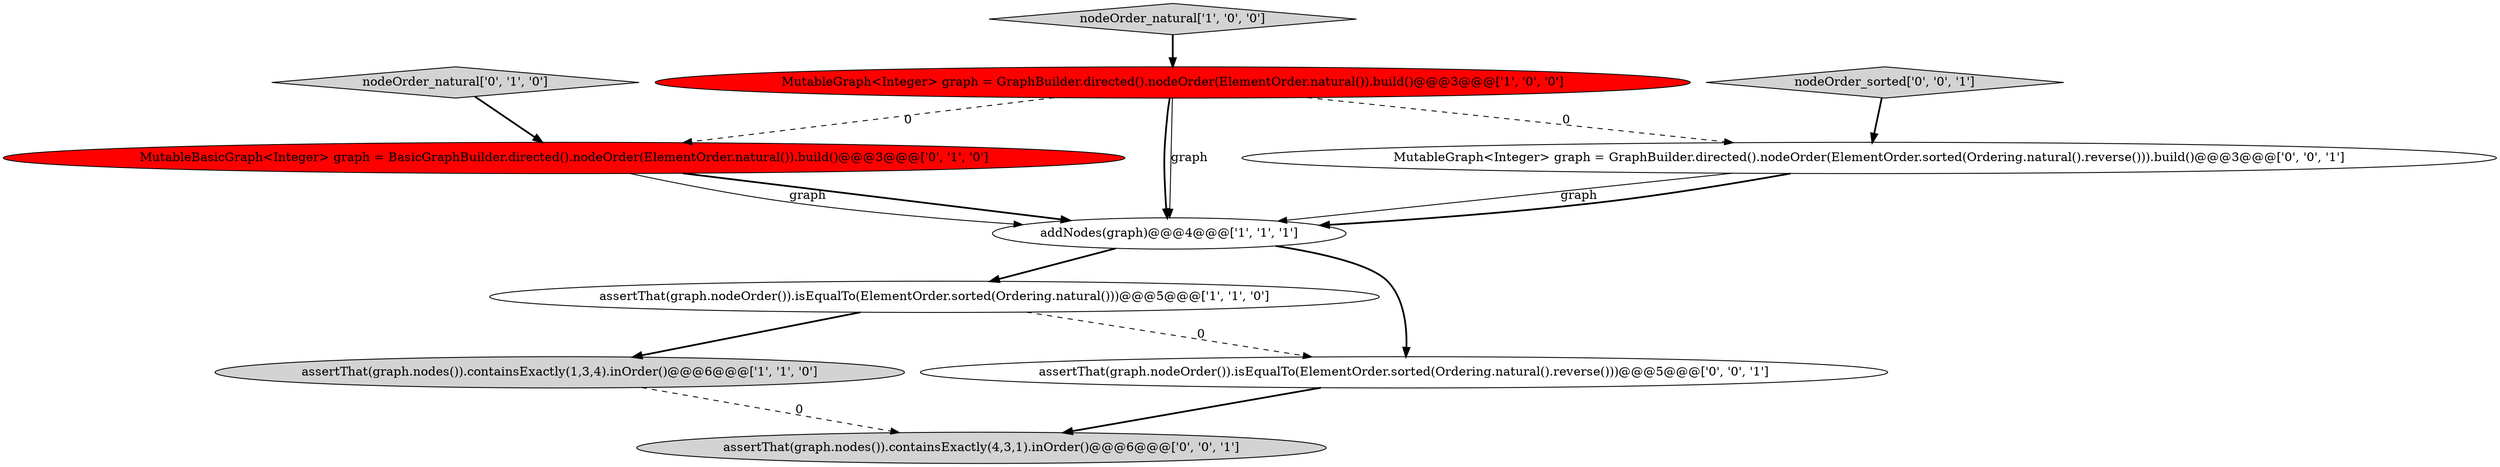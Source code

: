 digraph {
8 [style = filled, label = "assertThat(graph.nodes()).containsExactly(4,3,1).inOrder()@@@6@@@['0', '0', '1']", fillcolor = lightgray, shape = ellipse image = "AAA0AAABBB3BBB"];
3 [style = filled, label = "nodeOrder_natural['1', '0', '0']", fillcolor = lightgray, shape = diamond image = "AAA0AAABBB1BBB"];
5 [style = filled, label = "MutableBasicGraph<Integer> graph = BasicGraphBuilder.directed().nodeOrder(ElementOrder.natural()).build()@@@3@@@['0', '1', '0']", fillcolor = red, shape = ellipse image = "AAA1AAABBB2BBB"];
1 [style = filled, label = "assertThat(graph.nodeOrder()).isEqualTo(ElementOrder.sorted(Ordering.natural()))@@@5@@@['1', '1', '0']", fillcolor = white, shape = ellipse image = "AAA0AAABBB1BBB"];
10 [style = filled, label = "assertThat(graph.nodeOrder()).isEqualTo(ElementOrder.sorted(Ordering.natural().reverse()))@@@5@@@['0', '0', '1']", fillcolor = white, shape = ellipse image = "AAA0AAABBB3BBB"];
7 [style = filled, label = "nodeOrder_sorted['0', '0', '1']", fillcolor = lightgray, shape = diamond image = "AAA0AAABBB3BBB"];
9 [style = filled, label = "MutableGraph<Integer> graph = GraphBuilder.directed().nodeOrder(ElementOrder.sorted(Ordering.natural().reverse())).build()@@@3@@@['0', '0', '1']", fillcolor = white, shape = ellipse image = "AAA0AAABBB3BBB"];
4 [style = filled, label = "addNodes(graph)@@@4@@@['1', '1', '1']", fillcolor = white, shape = ellipse image = "AAA0AAABBB1BBB"];
6 [style = filled, label = "nodeOrder_natural['0', '1', '0']", fillcolor = lightgray, shape = diamond image = "AAA0AAABBB2BBB"];
0 [style = filled, label = "MutableGraph<Integer> graph = GraphBuilder.directed().nodeOrder(ElementOrder.natural()).build()@@@3@@@['1', '0', '0']", fillcolor = red, shape = ellipse image = "AAA1AAABBB1BBB"];
2 [style = filled, label = "assertThat(graph.nodes()).containsExactly(1,3,4).inOrder()@@@6@@@['1', '1', '0']", fillcolor = lightgray, shape = ellipse image = "AAA0AAABBB1BBB"];
7->9 [style = bold, label=""];
4->10 [style = bold, label=""];
6->5 [style = bold, label=""];
4->1 [style = bold, label=""];
1->2 [style = bold, label=""];
5->4 [style = bold, label=""];
0->9 [style = dashed, label="0"];
1->10 [style = dashed, label="0"];
0->4 [style = solid, label="graph"];
10->8 [style = bold, label=""];
0->5 [style = dashed, label="0"];
0->4 [style = bold, label=""];
2->8 [style = dashed, label="0"];
5->4 [style = solid, label="graph"];
9->4 [style = solid, label="graph"];
3->0 [style = bold, label=""];
9->4 [style = bold, label=""];
}
